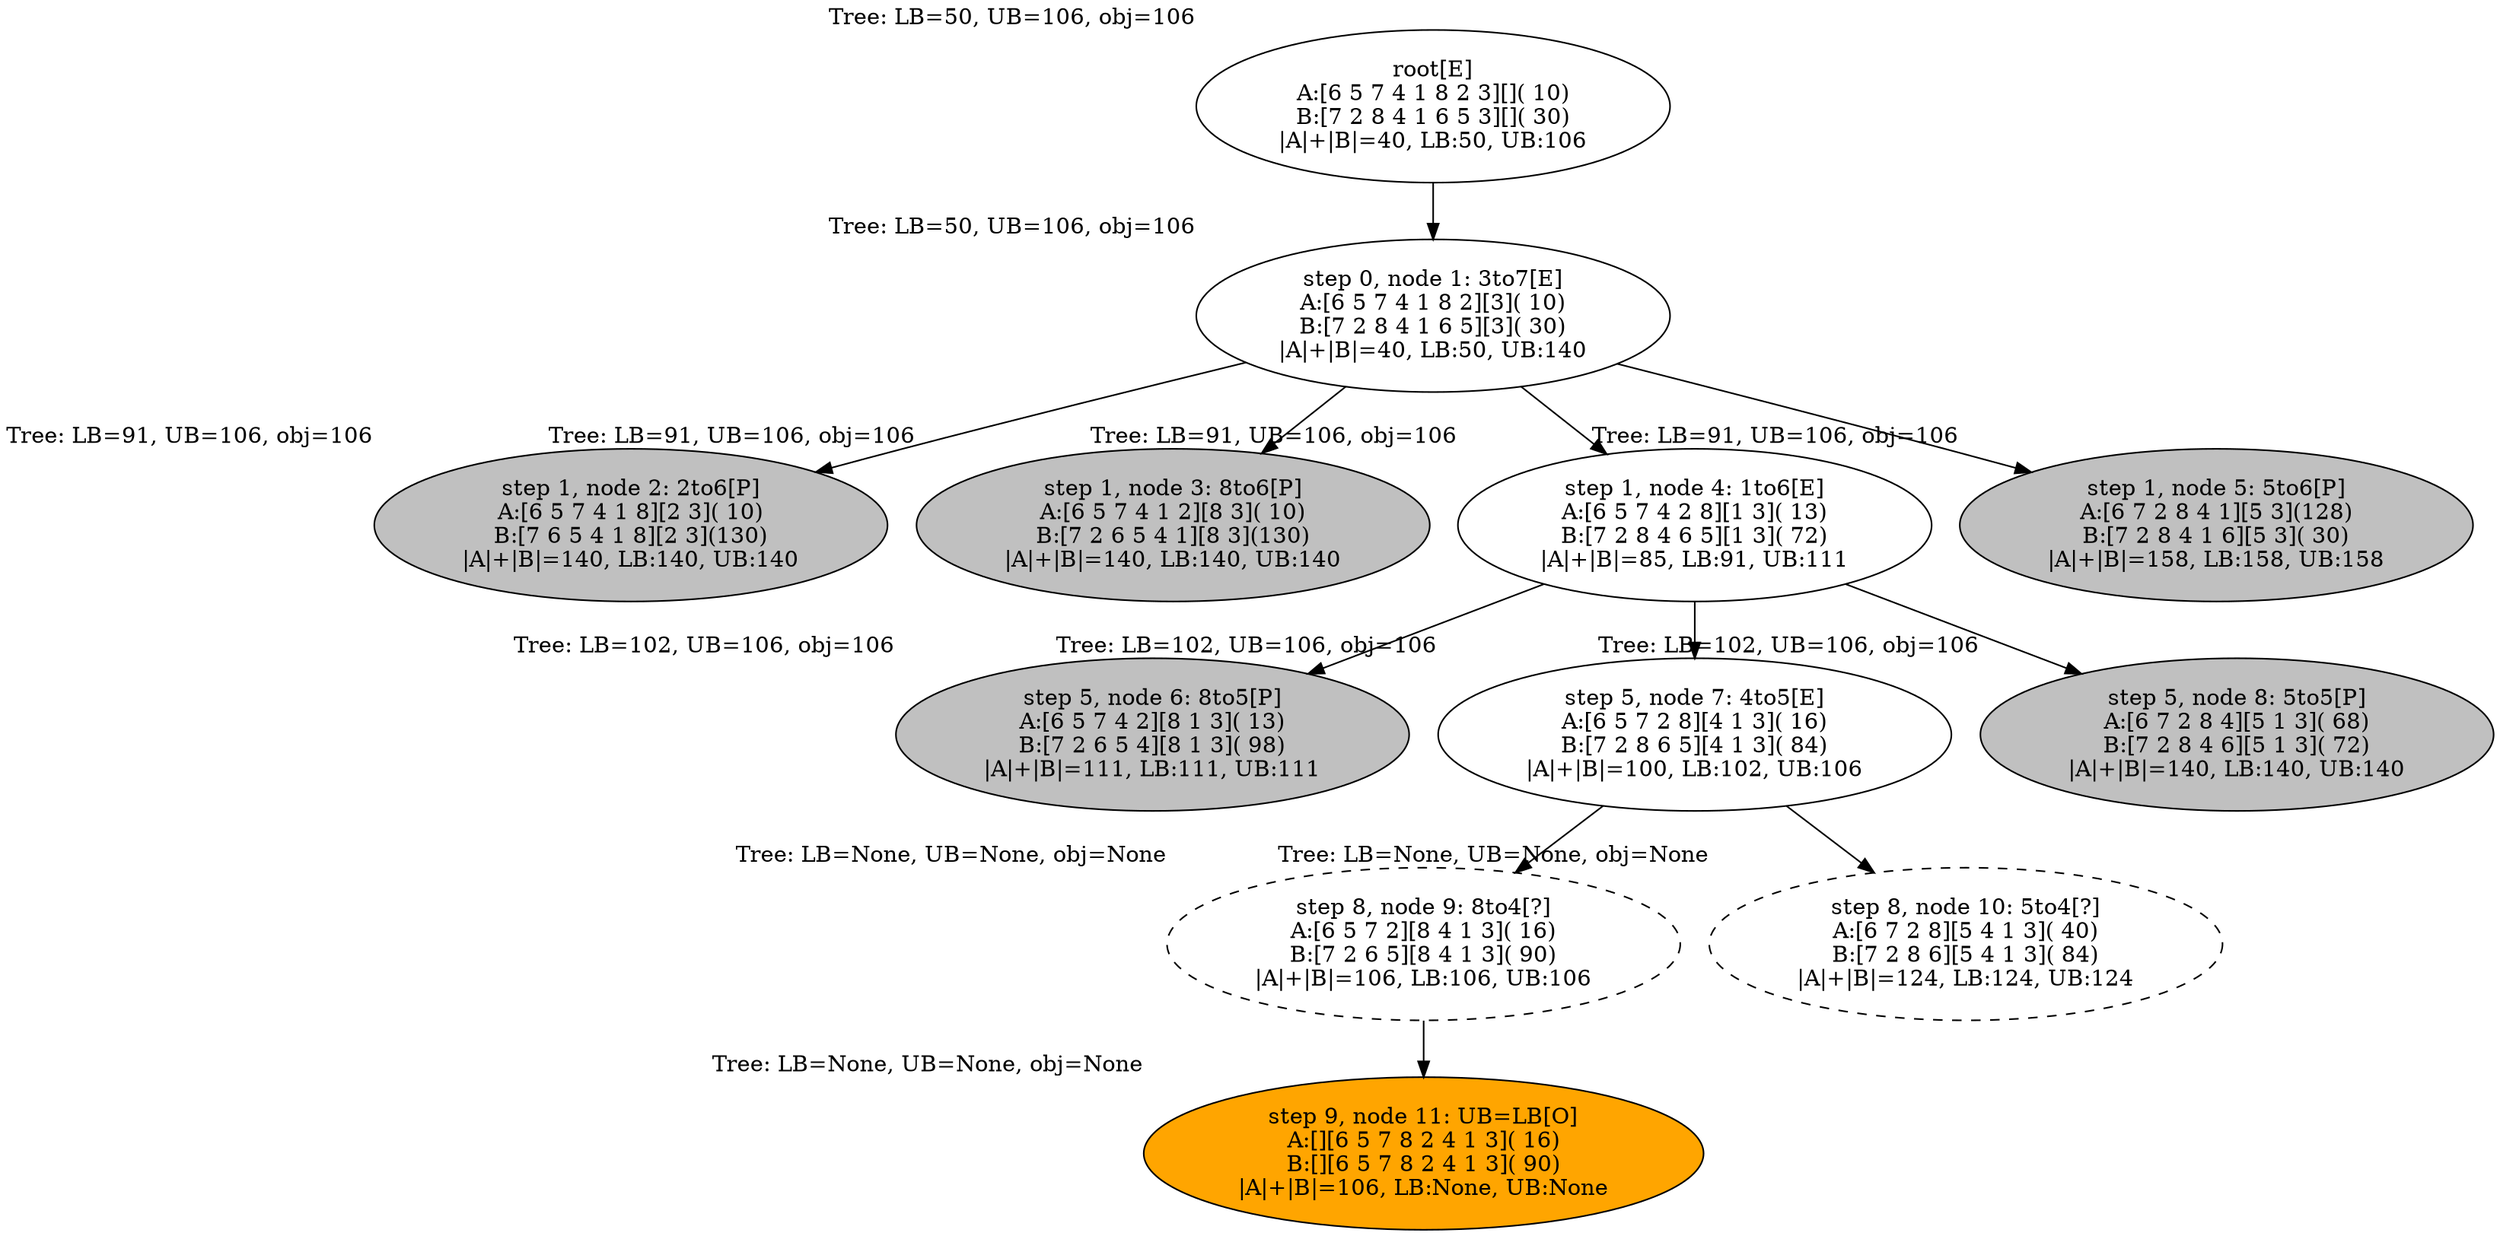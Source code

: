 digraph tree {
    "root[E]
A:[6 5 7 4 1 8 2 3][]( 10)
B:[7 2 8 4 1 6 5 3][]( 30)
|A|+|B|=40, LB:50, UB:106" [xlabel="Tree: LB=50, UB=106, obj=106",];
    "step 0, node 1: 3to7[E]
A:[6 5 7 4 1 8 2][3]( 10)
B:[7 2 8 4 1 6 5][3]( 30)
|A|+|B|=40, LB:50, UB:140" [xlabel="Tree: LB=50, UB=106, obj=106",];
    "step 1, node 2: 2to6[P]
A:[6 5 7 4 1 8][2 3]( 10)
B:[7 6 5 4 1 8][2 3](130)
|A|+|B|=140, LB:140, UB:140" [xlabel="Tree: LB=91, UB=106, obj=106",fillcolor=grey, style=filled];
    "step 1, node 3: 8to6[P]
A:[6 5 7 4 1 2][8 3]( 10)
B:[7 2 6 5 4 1][8 3](130)
|A|+|B|=140, LB:140, UB:140" [xlabel="Tree: LB=91, UB=106, obj=106",fillcolor=grey, style=filled];
    "step 1, node 4: 1to6[E]
A:[6 5 7 4 2 8][1 3]( 13)
B:[7 2 8 4 6 5][1 3]( 72)
|A|+|B|=85, LB:91, UB:111" [xlabel="Tree: LB=91, UB=106, obj=106",];
    "step 5, node 6: 8to5[P]
A:[6 5 7 4 2][8 1 3]( 13)
B:[7 2 6 5 4][8 1 3]( 98)
|A|+|B|=111, LB:111, UB:111" [xlabel="Tree: LB=102, UB=106, obj=106",fillcolor=grey, style=filled];
    "step 5, node 7: 4to5[E]
A:[6 5 7 2 8][4 1 3]( 16)
B:[7 2 8 6 5][4 1 3]( 84)
|A|+|B|=100, LB:102, UB:106" [xlabel="Tree: LB=102, UB=106, obj=106",];
    "step 8, node 9: 8to4[?]
A:[6 5 7 2][8 4 1 3]( 16)
B:[7 2 6 5][8 4 1 3]( 90)
|A|+|B|=106, LB:106, UB:106" [xlabel="Tree: LB=None, UB=None, obj=None",fillcolor=lightgrey, style=dashed];
    "step 9, node 11: UB=LB[O]
A:[][6 5 7 8 2 4 1 3]( 16)
B:[][6 5 7 8 2 4 1 3]( 90)
|A|+|B|=106, LB:None, UB:None" [xlabel="Tree: LB=None, UB=None, obj=None",fillcolor=orange, style=filled];
    "step 8, node 10: 5to4[?]
A:[6 7 2 8][5 4 1 3]( 40)
B:[7 2 8 6][5 4 1 3]( 84)
|A|+|B|=124, LB:124, UB:124" [xlabel="Tree: LB=None, UB=None, obj=None",fillcolor=lightgrey, style=dashed];
    "step 5, node 8: 5to5[P]
A:[6 7 2 8 4][5 1 3]( 68)
B:[7 2 8 4 6][5 1 3]( 72)
|A|+|B|=140, LB:140, UB:140" [xlabel="Tree: LB=102, UB=106, obj=106",fillcolor=grey, style=filled];
    "step 1, node 5: 5to6[P]
A:[6 7 2 8 4 1][5 3](128)
B:[7 2 8 4 1 6][5 3]( 30)
|A|+|B|=158, LB:158, UB:158" [xlabel="Tree: LB=91, UB=106, obj=106",fillcolor=grey, style=filled];
    "root[E]
A:[6 5 7 4 1 8 2 3][]( 10)
B:[7 2 8 4 1 6 5 3][]( 30)
|A|+|B|=40, LB:50, UB:106" -> "step 0, node 1: 3to7[E]
A:[6 5 7 4 1 8 2][3]( 10)
B:[7 2 8 4 1 6 5][3]( 30)
|A|+|B|=40, LB:50, UB:140";
    "step 0, node 1: 3to7[E]
A:[6 5 7 4 1 8 2][3]( 10)
B:[7 2 8 4 1 6 5][3]( 30)
|A|+|B|=40, LB:50, UB:140" -> "step 1, node 2: 2to6[P]
A:[6 5 7 4 1 8][2 3]( 10)
B:[7 6 5 4 1 8][2 3](130)
|A|+|B|=140, LB:140, UB:140";
    "step 0, node 1: 3to7[E]
A:[6 5 7 4 1 8 2][3]( 10)
B:[7 2 8 4 1 6 5][3]( 30)
|A|+|B|=40, LB:50, UB:140" -> "step 1, node 3: 8to6[P]
A:[6 5 7 4 1 2][8 3]( 10)
B:[7 2 6 5 4 1][8 3](130)
|A|+|B|=140, LB:140, UB:140";
    "step 0, node 1: 3to7[E]
A:[6 5 7 4 1 8 2][3]( 10)
B:[7 2 8 4 1 6 5][3]( 30)
|A|+|B|=40, LB:50, UB:140" -> "step 1, node 4: 1to6[E]
A:[6 5 7 4 2 8][1 3]( 13)
B:[7 2 8 4 6 5][1 3]( 72)
|A|+|B|=85, LB:91, UB:111";
    "step 0, node 1: 3to7[E]
A:[6 5 7 4 1 8 2][3]( 10)
B:[7 2 8 4 1 6 5][3]( 30)
|A|+|B|=40, LB:50, UB:140" -> "step 1, node 5: 5to6[P]
A:[6 7 2 8 4 1][5 3](128)
B:[7 2 8 4 1 6][5 3]( 30)
|A|+|B|=158, LB:158, UB:158";
    "step 1, node 4: 1to6[E]
A:[6 5 7 4 2 8][1 3]( 13)
B:[7 2 8 4 6 5][1 3]( 72)
|A|+|B|=85, LB:91, UB:111" -> "step 5, node 6: 8to5[P]
A:[6 5 7 4 2][8 1 3]( 13)
B:[7 2 6 5 4][8 1 3]( 98)
|A|+|B|=111, LB:111, UB:111";
    "step 1, node 4: 1to6[E]
A:[6 5 7 4 2 8][1 3]( 13)
B:[7 2 8 4 6 5][1 3]( 72)
|A|+|B|=85, LB:91, UB:111" -> "step 5, node 7: 4to5[E]
A:[6 5 7 2 8][4 1 3]( 16)
B:[7 2 8 6 5][4 1 3]( 84)
|A|+|B|=100, LB:102, UB:106";
    "step 1, node 4: 1to6[E]
A:[6 5 7 4 2 8][1 3]( 13)
B:[7 2 8 4 6 5][1 3]( 72)
|A|+|B|=85, LB:91, UB:111" -> "step 5, node 8: 5to5[P]
A:[6 7 2 8 4][5 1 3]( 68)
B:[7 2 8 4 6][5 1 3]( 72)
|A|+|B|=140, LB:140, UB:140";
    "step 5, node 7: 4to5[E]
A:[6 5 7 2 8][4 1 3]( 16)
B:[7 2 8 6 5][4 1 3]( 84)
|A|+|B|=100, LB:102, UB:106" -> "step 8, node 9: 8to4[?]
A:[6 5 7 2][8 4 1 3]( 16)
B:[7 2 6 5][8 4 1 3]( 90)
|A|+|B|=106, LB:106, UB:106";
    "step 5, node 7: 4to5[E]
A:[6 5 7 2 8][4 1 3]( 16)
B:[7 2 8 6 5][4 1 3]( 84)
|A|+|B|=100, LB:102, UB:106" -> "step 8, node 10: 5to4[?]
A:[6 7 2 8][5 4 1 3]( 40)
B:[7 2 8 6][5 4 1 3]( 84)
|A|+|B|=124, LB:124, UB:124";
    "step 8, node 9: 8to4[?]
A:[6 5 7 2][8 4 1 3]( 16)
B:[7 2 6 5][8 4 1 3]( 90)
|A|+|B|=106, LB:106, UB:106" -> "step 9, node 11: UB=LB[O]
A:[][6 5 7 8 2 4 1 3]( 16)
B:[][6 5 7 8 2 4 1 3]( 90)
|A|+|B|=106, LB:None, UB:None";
}
